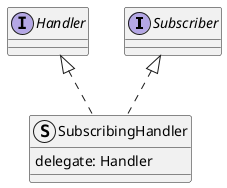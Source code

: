 @startuml "subscribing_handler"

interface "Subscriber" as sub
struct "SubscribingHandler" as subHandler{
    {field} delegate: Handler
}
interface "Handler" as hndl

subHandler .u.|> sub
subHandler .u.|> hndl

@enduml